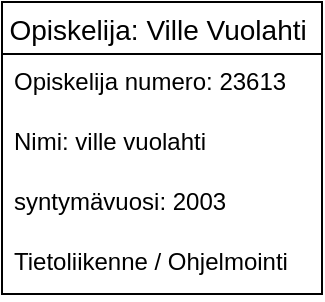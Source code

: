 <mxfile version="13.6.2" type="device"><diagram id="xjV8KDFQKtG4ICbQoQ5U" name="Page-1"><mxGraphModel dx="1422" dy="762" grid="1" gridSize="10" guides="1" tooltips="1" connect="1" arrows="1" fold="1" page="1" pageScale="1" pageWidth="827" pageHeight="1169" math="0" shadow="0"><root><mxCell id="0"/><mxCell id="1" parent="0"/><mxCell id="5lB_KOj0NTrvx90SKgth-19" value="Opiskelija: Ville Vuolahti " style="swimlane;fontStyle=0;childLayout=stackLayout;horizontal=1;startSize=26;horizontalStack=0;resizeParent=1;resizeParentMax=0;resizeLast=0;collapsible=1;marginBottom=0;align=center;fontSize=14;" vertex="1" parent="1"><mxGeometry x="310" y="170" width="160" height="146" as="geometry"/></mxCell><mxCell id="5lB_KOj0NTrvx90SKgth-20" value="Opiskelija numero: 23613" style="text;strokeColor=none;fillColor=none;spacingLeft=4;spacingRight=4;overflow=hidden;rotatable=0;points=[[0,0.5],[1,0.5]];portConstraint=eastwest;fontSize=12;" vertex="1" parent="5lB_KOj0NTrvx90SKgth-19"><mxGeometry y="26" width="160" height="30" as="geometry"/></mxCell><mxCell id="5lB_KOj0NTrvx90SKgth-21" value="Nimi: ville vuolahti " style="text;strokeColor=none;fillColor=none;spacingLeft=4;spacingRight=4;overflow=hidden;rotatable=0;points=[[0,0.5],[1,0.5]];portConstraint=eastwest;fontSize=12;" vertex="1" parent="5lB_KOj0NTrvx90SKgth-19"><mxGeometry y="56" width="160" height="30" as="geometry"/></mxCell><mxCell id="5lB_KOj0NTrvx90SKgth-22" value="syntymävuosi: 2003 " style="text;strokeColor=none;fillColor=none;spacingLeft=4;spacingRight=4;overflow=hidden;rotatable=0;points=[[0,0.5],[1,0.5]];portConstraint=eastwest;fontSize=12;" vertex="1" parent="5lB_KOj0NTrvx90SKgth-19"><mxGeometry y="86" width="160" height="30" as="geometry"/></mxCell><mxCell id="5lB_KOj0NTrvx90SKgth-23" value="Tietoliikenne / Ohjelmointi " style="text;strokeColor=none;fillColor=none;spacingLeft=4;spacingRight=4;overflow=hidden;rotatable=0;points=[[0,0.5],[1,0.5]];portConstraint=eastwest;fontSize=12;" vertex="1" parent="5lB_KOj0NTrvx90SKgth-19"><mxGeometry y="116" width="160" height="30" as="geometry"/></mxCell></root></mxGraphModel></diagram></mxfile>